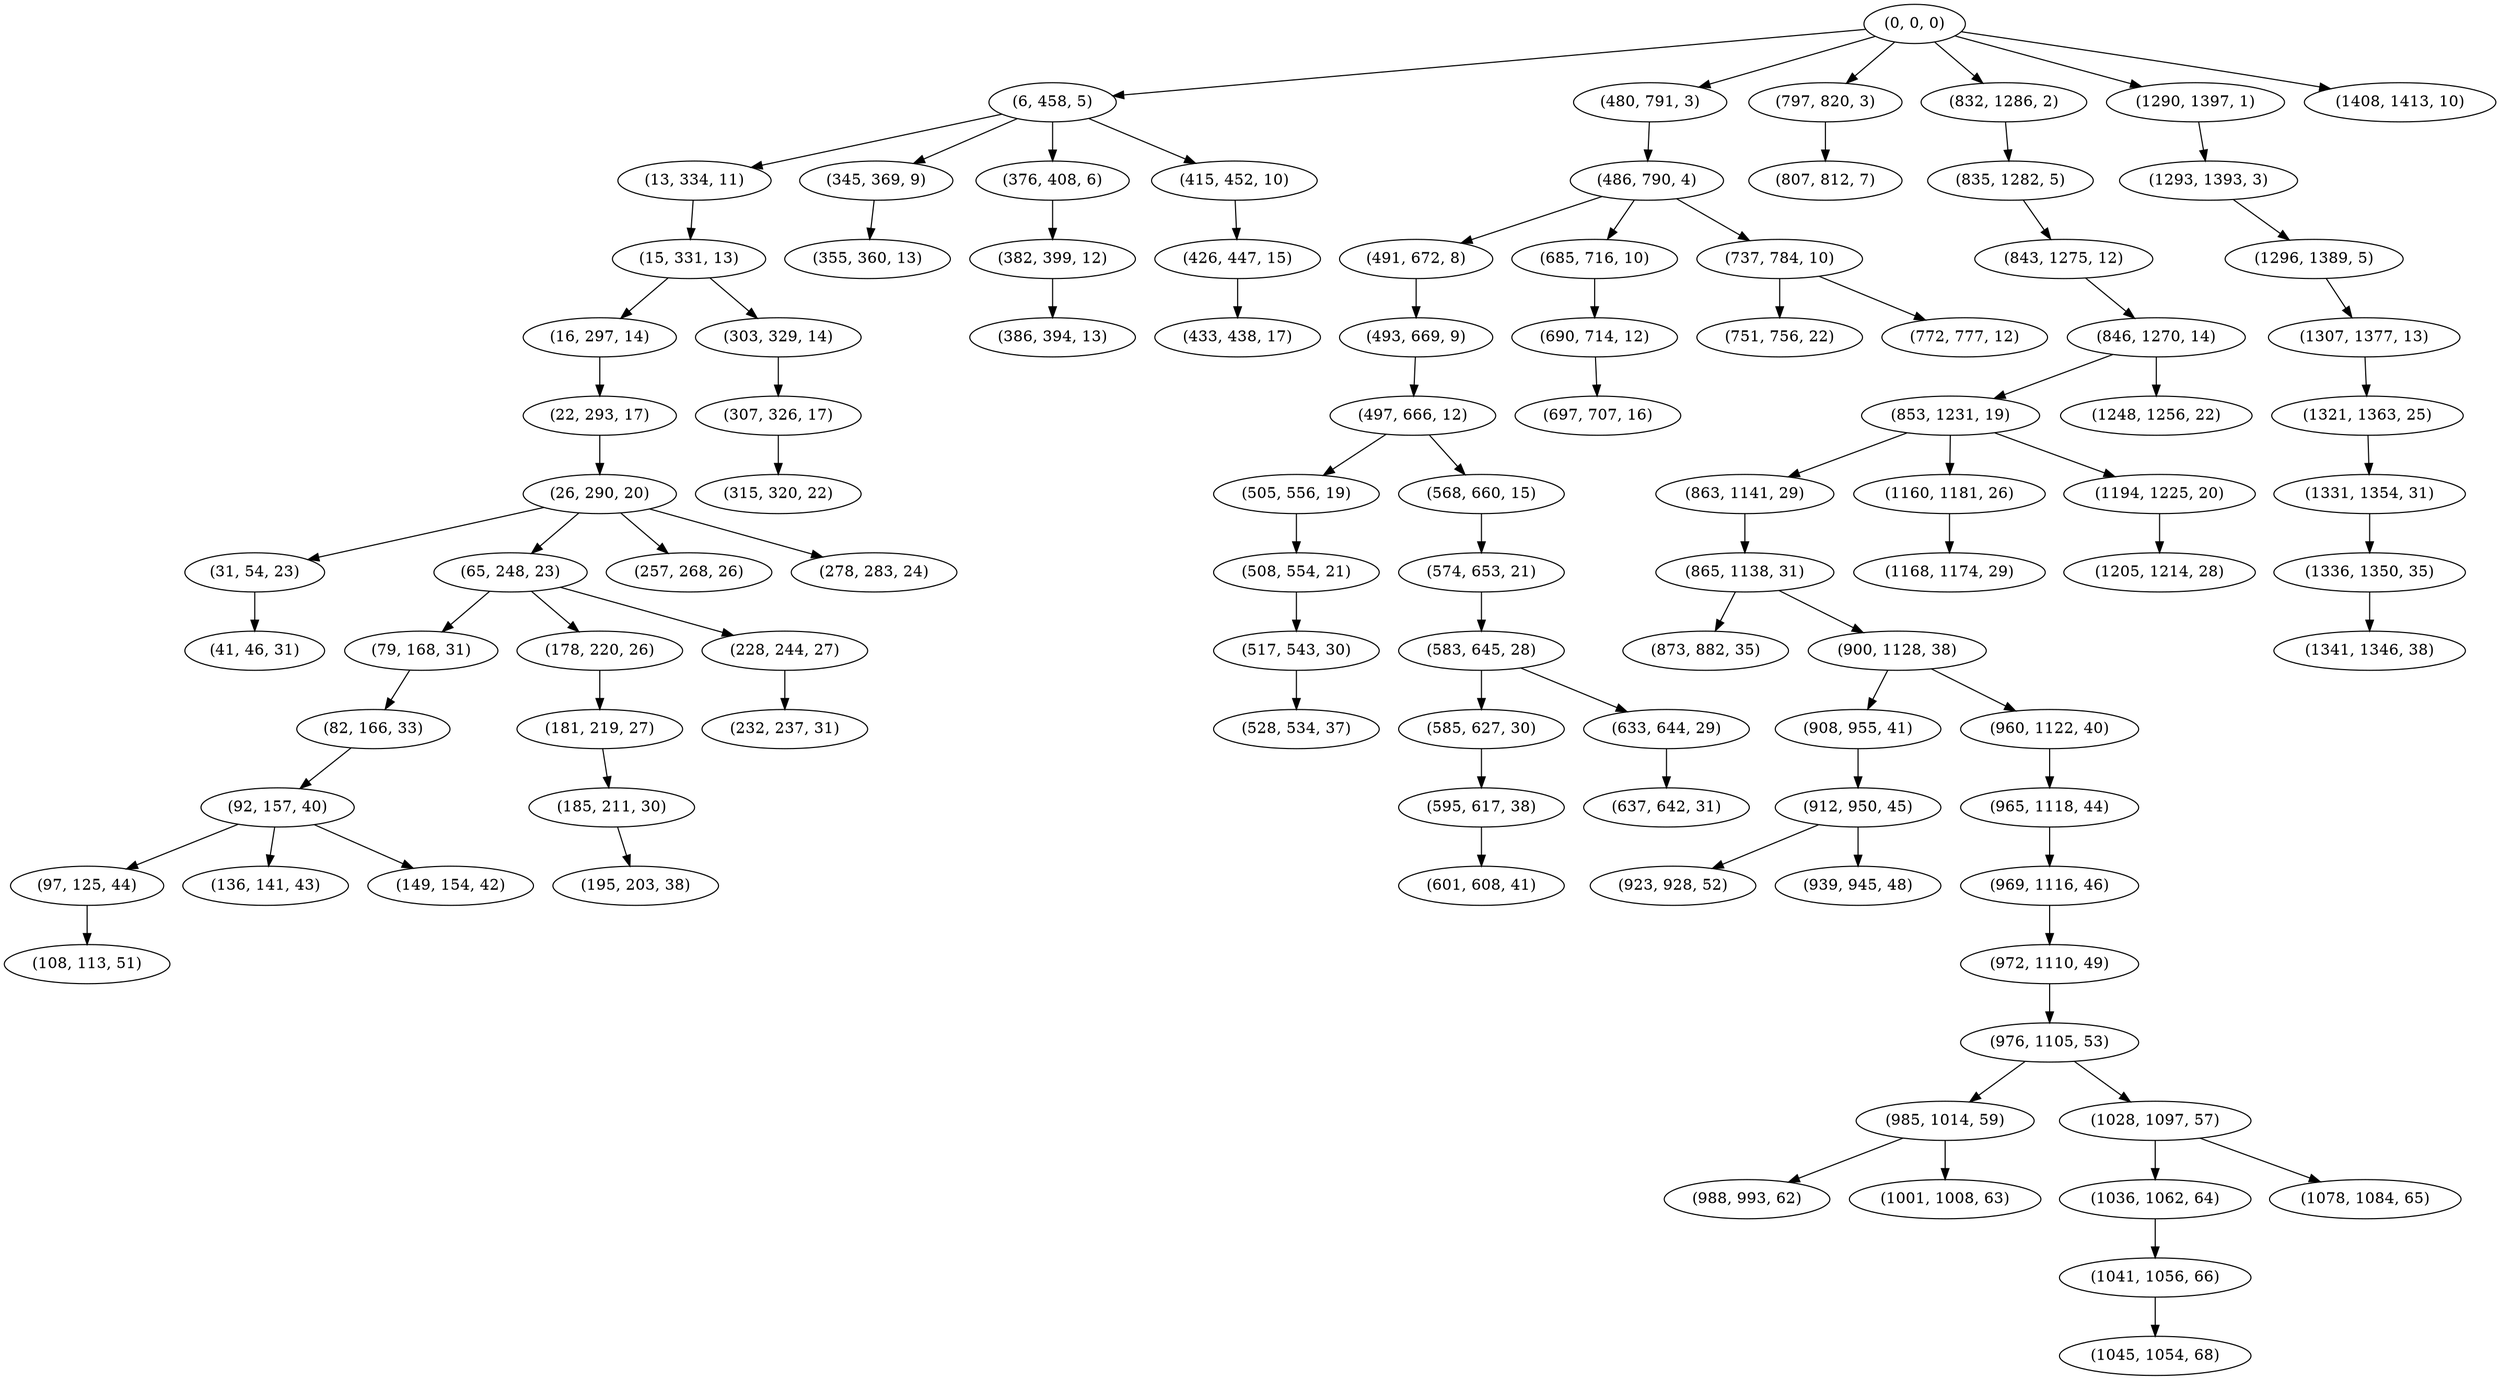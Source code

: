 digraph tree {
    "(0, 0, 0)";
    "(6, 458, 5)";
    "(13, 334, 11)";
    "(15, 331, 13)";
    "(16, 297, 14)";
    "(22, 293, 17)";
    "(26, 290, 20)";
    "(31, 54, 23)";
    "(41, 46, 31)";
    "(65, 248, 23)";
    "(79, 168, 31)";
    "(82, 166, 33)";
    "(92, 157, 40)";
    "(97, 125, 44)";
    "(108, 113, 51)";
    "(136, 141, 43)";
    "(149, 154, 42)";
    "(178, 220, 26)";
    "(181, 219, 27)";
    "(185, 211, 30)";
    "(195, 203, 38)";
    "(228, 244, 27)";
    "(232, 237, 31)";
    "(257, 268, 26)";
    "(278, 283, 24)";
    "(303, 329, 14)";
    "(307, 326, 17)";
    "(315, 320, 22)";
    "(345, 369, 9)";
    "(355, 360, 13)";
    "(376, 408, 6)";
    "(382, 399, 12)";
    "(386, 394, 13)";
    "(415, 452, 10)";
    "(426, 447, 15)";
    "(433, 438, 17)";
    "(480, 791, 3)";
    "(486, 790, 4)";
    "(491, 672, 8)";
    "(493, 669, 9)";
    "(497, 666, 12)";
    "(505, 556, 19)";
    "(508, 554, 21)";
    "(517, 543, 30)";
    "(528, 534, 37)";
    "(568, 660, 15)";
    "(574, 653, 21)";
    "(583, 645, 28)";
    "(585, 627, 30)";
    "(595, 617, 38)";
    "(601, 608, 41)";
    "(633, 644, 29)";
    "(637, 642, 31)";
    "(685, 716, 10)";
    "(690, 714, 12)";
    "(697, 707, 16)";
    "(737, 784, 10)";
    "(751, 756, 22)";
    "(772, 777, 12)";
    "(797, 820, 3)";
    "(807, 812, 7)";
    "(832, 1286, 2)";
    "(835, 1282, 5)";
    "(843, 1275, 12)";
    "(846, 1270, 14)";
    "(853, 1231, 19)";
    "(863, 1141, 29)";
    "(865, 1138, 31)";
    "(873, 882, 35)";
    "(900, 1128, 38)";
    "(908, 955, 41)";
    "(912, 950, 45)";
    "(923, 928, 52)";
    "(939, 945, 48)";
    "(960, 1122, 40)";
    "(965, 1118, 44)";
    "(969, 1116, 46)";
    "(972, 1110, 49)";
    "(976, 1105, 53)";
    "(985, 1014, 59)";
    "(988, 993, 62)";
    "(1001, 1008, 63)";
    "(1028, 1097, 57)";
    "(1036, 1062, 64)";
    "(1041, 1056, 66)";
    "(1045, 1054, 68)";
    "(1078, 1084, 65)";
    "(1160, 1181, 26)";
    "(1168, 1174, 29)";
    "(1194, 1225, 20)";
    "(1205, 1214, 28)";
    "(1248, 1256, 22)";
    "(1290, 1397, 1)";
    "(1293, 1393, 3)";
    "(1296, 1389, 5)";
    "(1307, 1377, 13)";
    "(1321, 1363, 25)";
    "(1331, 1354, 31)";
    "(1336, 1350, 35)";
    "(1341, 1346, 38)";
    "(1408, 1413, 10)";
    "(0, 0, 0)" -> "(6, 458, 5)";
    "(0, 0, 0)" -> "(480, 791, 3)";
    "(0, 0, 0)" -> "(797, 820, 3)";
    "(0, 0, 0)" -> "(832, 1286, 2)";
    "(0, 0, 0)" -> "(1290, 1397, 1)";
    "(0, 0, 0)" -> "(1408, 1413, 10)";
    "(6, 458, 5)" -> "(13, 334, 11)";
    "(6, 458, 5)" -> "(345, 369, 9)";
    "(6, 458, 5)" -> "(376, 408, 6)";
    "(6, 458, 5)" -> "(415, 452, 10)";
    "(13, 334, 11)" -> "(15, 331, 13)";
    "(15, 331, 13)" -> "(16, 297, 14)";
    "(15, 331, 13)" -> "(303, 329, 14)";
    "(16, 297, 14)" -> "(22, 293, 17)";
    "(22, 293, 17)" -> "(26, 290, 20)";
    "(26, 290, 20)" -> "(31, 54, 23)";
    "(26, 290, 20)" -> "(65, 248, 23)";
    "(26, 290, 20)" -> "(257, 268, 26)";
    "(26, 290, 20)" -> "(278, 283, 24)";
    "(31, 54, 23)" -> "(41, 46, 31)";
    "(65, 248, 23)" -> "(79, 168, 31)";
    "(65, 248, 23)" -> "(178, 220, 26)";
    "(65, 248, 23)" -> "(228, 244, 27)";
    "(79, 168, 31)" -> "(82, 166, 33)";
    "(82, 166, 33)" -> "(92, 157, 40)";
    "(92, 157, 40)" -> "(97, 125, 44)";
    "(92, 157, 40)" -> "(136, 141, 43)";
    "(92, 157, 40)" -> "(149, 154, 42)";
    "(97, 125, 44)" -> "(108, 113, 51)";
    "(178, 220, 26)" -> "(181, 219, 27)";
    "(181, 219, 27)" -> "(185, 211, 30)";
    "(185, 211, 30)" -> "(195, 203, 38)";
    "(228, 244, 27)" -> "(232, 237, 31)";
    "(303, 329, 14)" -> "(307, 326, 17)";
    "(307, 326, 17)" -> "(315, 320, 22)";
    "(345, 369, 9)" -> "(355, 360, 13)";
    "(376, 408, 6)" -> "(382, 399, 12)";
    "(382, 399, 12)" -> "(386, 394, 13)";
    "(415, 452, 10)" -> "(426, 447, 15)";
    "(426, 447, 15)" -> "(433, 438, 17)";
    "(480, 791, 3)" -> "(486, 790, 4)";
    "(486, 790, 4)" -> "(491, 672, 8)";
    "(486, 790, 4)" -> "(685, 716, 10)";
    "(486, 790, 4)" -> "(737, 784, 10)";
    "(491, 672, 8)" -> "(493, 669, 9)";
    "(493, 669, 9)" -> "(497, 666, 12)";
    "(497, 666, 12)" -> "(505, 556, 19)";
    "(497, 666, 12)" -> "(568, 660, 15)";
    "(505, 556, 19)" -> "(508, 554, 21)";
    "(508, 554, 21)" -> "(517, 543, 30)";
    "(517, 543, 30)" -> "(528, 534, 37)";
    "(568, 660, 15)" -> "(574, 653, 21)";
    "(574, 653, 21)" -> "(583, 645, 28)";
    "(583, 645, 28)" -> "(585, 627, 30)";
    "(583, 645, 28)" -> "(633, 644, 29)";
    "(585, 627, 30)" -> "(595, 617, 38)";
    "(595, 617, 38)" -> "(601, 608, 41)";
    "(633, 644, 29)" -> "(637, 642, 31)";
    "(685, 716, 10)" -> "(690, 714, 12)";
    "(690, 714, 12)" -> "(697, 707, 16)";
    "(737, 784, 10)" -> "(751, 756, 22)";
    "(737, 784, 10)" -> "(772, 777, 12)";
    "(797, 820, 3)" -> "(807, 812, 7)";
    "(832, 1286, 2)" -> "(835, 1282, 5)";
    "(835, 1282, 5)" -> "(843, 1275, 12)";
    "(843, 1275, 12)" -> "(846, 1270, 14)";
    "(846, 1270, 14)" -> "(853, 1231, 19)";
    "(846, 1270, 14)" -> "(1248, 1256, 22)";
    "(853, 1231, 19)" -> "(863, 1141, 29)";
    "(853, 1231, 19)" -> "(1160, 1181, 26)";
    "(853, 1231, 19)" -> "(1194, 1225, 20)";
    "(863, 1141, 29)" -> "(865, 1138, 31)";
    "(865, 1138, 31)" -> "(873, 882, 35)";
    "(865, 1138, 31)" -> "(900, 1128, 38)";
    "(900, 1128, 38)" -> "(908, 955, 41)";
    "(900, 1128, 38)" -> "(960, 1122, 40)";
    "(908, 955, 41)" -> "(912, 950, 45)";
    "(912, 950, 45)" -> "(923, 928, 52)";
    "(912, 950, 45)" -> "(939, 945, 48)";
    "(960, 1122, 40)" -> "(965, 1118, 44)";
    "(965, 1118, 44)" -> "(969, 1116, 46)";
    "(969, 1116, 46)" -> "(972, 1110, 49)";
    "(972, 1110, 49)" -> "(976, 1105, 53)";
    "(976, 1105, 53)" -> "(985, 1014, 59)";
    "(976, 1105, 53)" -> "(1028, 1097, 57)";
    "(985, 1014, 59)" -> "(988, 993, 62)";
    "(985, 1014, 59)" -> "(1001, 1008, 63)";
    "(1028, 1097, 57)" -> "(1036, 1062, 64)";
    "(1028, 1097, 57)" -> "(1078, 1084, 65)";
    "(1036, 1062, 64)" -> "(1041, 1056, 66)";
    "(1041, 1056, 66)" -> "(1045, 1054, 68)";
    "(1160, 1181, 26)" -> "(1168, 1174, 29)";
    "(1194, 1225, 20)" -> "(1205, 1214, 28)";
    "(1290, 1397, 1)" -> "(1293, 1393, 3)";
    "(1293, 1393, 3)" -> "(1296, 1389, 5)";
    "(1296, 1389, 5)" -> "(1307, 1377, 13)";
    "(1307, 1377, 13)" -> "(1321, 1363, 25)";
    "(1321, 1363, 25)" -> "(1331, 1354, 31)";
    "(1331, 1354, 31)" -> "(1336, 1350, 35)";
    "(1336, 1350, 35)" -> "(1341, 1346, 38)";
}
